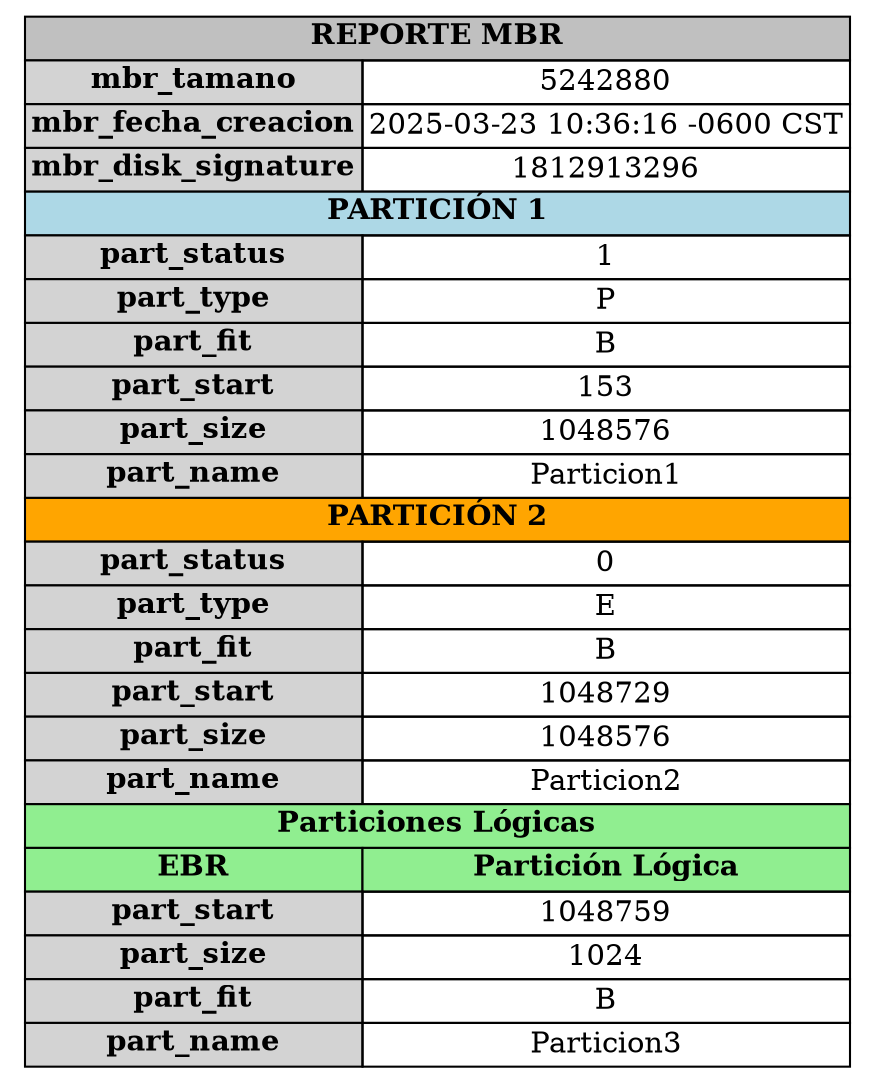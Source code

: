 digraph G {
    node [shape=plaintext]
    tabla [label=<
        <table border="0" cellborder="1" cellspacing="0">
            <tr><td colspan="2" bgcolor="gray"><b> REPORTE MBR </b></td></tr>
            <tr><td bgcolor="lightgray"><b>mbr_tamano</b></td><td>5242880</td></tr>
            <tr><td bgcolor="lightgray"><b>mbr_fecha_creacion</b></td><td>2025-03-23 10:36:16 -0600 CST</td></tr>
            <tr><td bgcolor="lightgray"><b>mbr_disk_signature</b></td><td>1812913296</td></tr>
        
        <tr><td colspan="2" bgcolor="lightblue"><b> PARTICIÓN 1 </b></td></tr>
        <tr><td bgcolor="lightgray"><b>part_status</b></td><td>1</td></tr>
        <tr><td bgcolor="lightgray"><b>part_type</b></td><td>P</td></tr>
        <tr><td bgcolor="lightgray"><b>part_fit</b></td><td>B</td></tr>
        <tr><td bgcolor="lightgray"><b>part_start</b></td><td>153</td></tr>
        <tr><td bgcolor="lightgray"><b>part_size</b></td><td>1048576</td></tr>
        <tr><td bgcolor="lightgray"><b>part_name</b></td><td>Particion1</td></tr>
    
        <tr><td colspan="2" bgcolor="orange"><b> PARTICIÓN 2 </b></td></tr>
        <tr><td bgcolor="lightgray"><b>part_status</b></td><td>0</td></tr>
        <tr><td bgcolor="lightgray"><b>part_type</b></td><td>E</td></tr>
        <tr><td bgcolor="lightgray"><b>part_fit</b></td><td>B</td></tr>
        <tr><td bgcolor="lightgray"><b>part_start</b></td><td>1048729</td></tr>
        <tr><td bgcolor="lightgray"><b>part_size</b></td><td>1048576</td></tr>
        <tr><td bgcolor="lightgray"><b>part_name</b></td><td>Particion2</td></tr>
    <tr><td colspan="2" bgcolor="lightgreen"><b> Particiones Lógicas </b></td></tr>
					<tr><td bgcolor="lightgreen"><b>EBR</b></td><td bgcolor="lightgreen"><b>Partición Lógica</b></td></tr>
                <tr><td bgcolor="lightgray"><b>part_start</b></td><td>1048759</td></tr>
                <tr><td bgcolor="lightgray"><b>part_size</b></td><td>1024</td></tr>
                <tr><td bgcolor="lightgray"><b>part_fit</b></td><td>B</td></tr>
                <tr><td bgcolor="lightgray"><b>part_name</b></td><td>Particion3</td></tr>
				</table>>] }